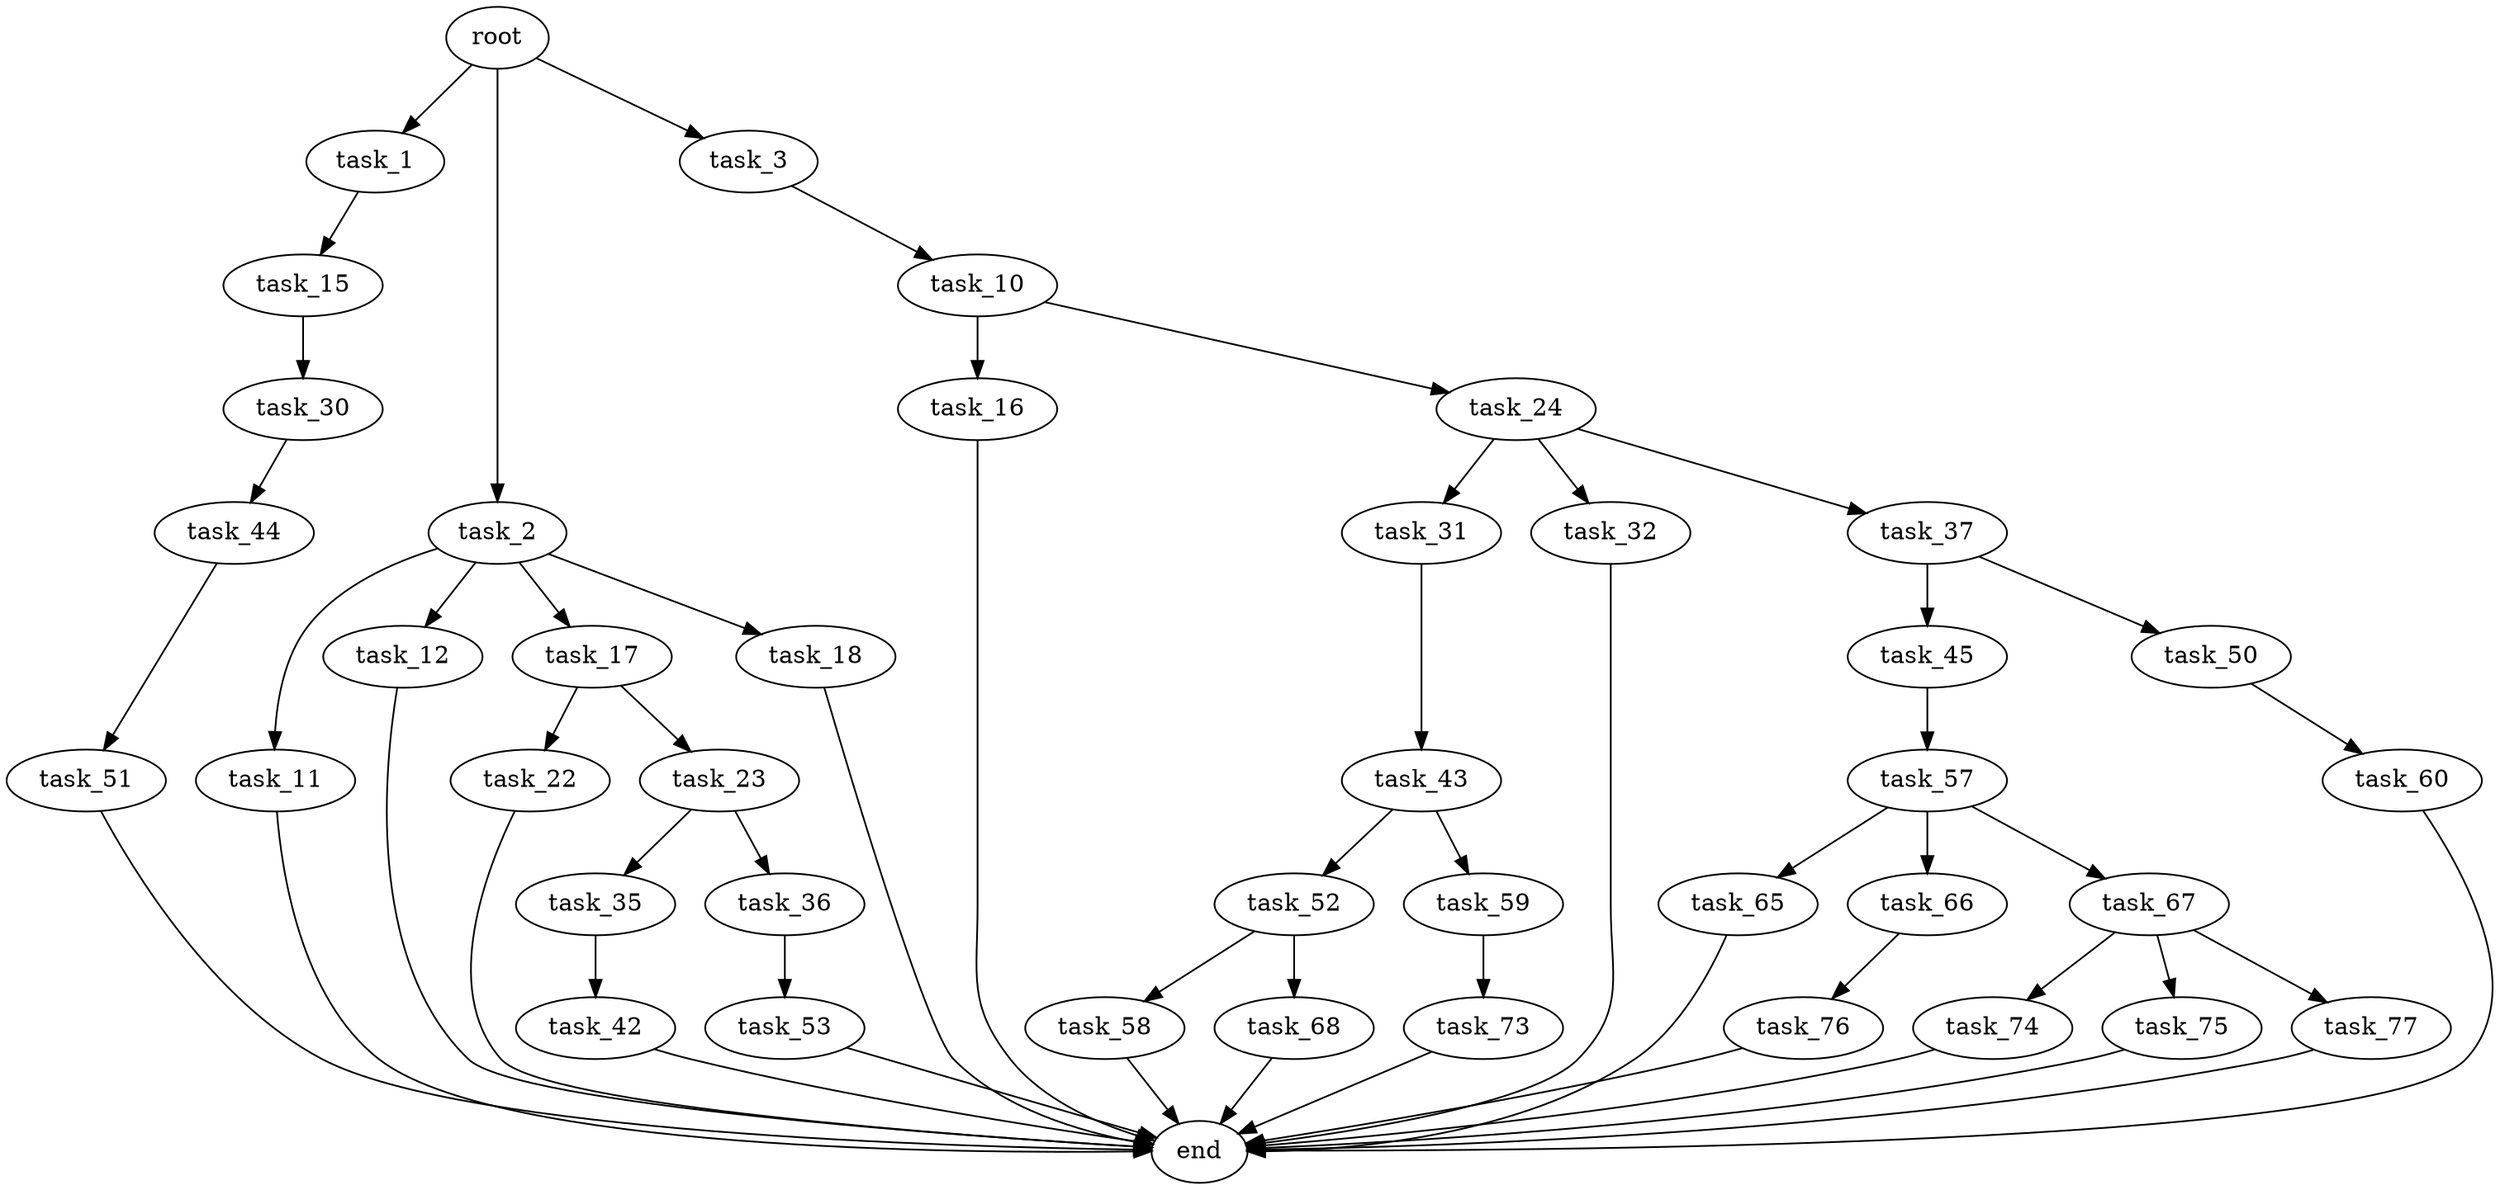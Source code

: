 digraph G {
  root [size="0.000000"];
  task_1 [size="19248941787.000000"];
  task_2 [size="68719476736.000000"];
  task_3 [size="134217728000.000000"];
  task_15 [size="7062736916.000000"];
  task_11 [size="231928233984.000000"];
  task_12 [size="10332015276.000000"];
  task_17 [size="68719476736.000000"];
  task_18 [size="934943549.000000"];
  task_10 [size="368293445632.000000"];
  task_16 [size="368293445632.000000"];
  task_24 [size="439187898946.000000"];
  end [size="0.000000"];
  task_30 [size="549755813888.000000"];
  task_22 [size="37753775892.000000"];
  task_23 [size="22376801402.000000"];
  task_35 [size="124185325710.000000"];
  task_36 [size="26295351956.000000"];
  task_31 [size="763433209916.000000"];
  task_32 [size="844935495690.000000"];
  task_37 [size="18177187323.000000"];
  task_44 [size="134217728000.000000"];
  task_43 [size="1322701977746.000000"];
  task_42 [size="232096728568.000000"];
  task_53 [size="1073741824000.000000"];
  task_45 [size="265198669318.000000"];
  task_50 [size="368293445632.000000"];
  task_52 [size="234992415170.000000"];
  task_59 [size="18905073762.000000"];
  task_51 [size="251898433759.000000"];
  task_57 [size="31088040129.000000"];
  task_60 [size="222827312448.000000"];
  task_58 [size="19712253082.000000"];
  task_68 [size="14595398708.000000"];
  task_65 [size="11140609299.000000"];
  task_66 [size="368293445632.000000"];
  task_67 [size="13742497850.000000"];
  task_73 [size="762140026971.000000"];
  task_76 [size="290943606844.000000"];
  task_74 [size="745940590408.000000"];
  task_75 [size="210307126996.000000"];
  task_77 [size="15091980319.000000"];

  root -> task_1 [size="1.000000"];
  root -> task_2 [size="1.000000"];
  root -> task_3 [size="1.000000"];
  task_1 -> task_15 [size="679477248.000000"];
  task_2 -> task_11 [size="134217728.000000"];
  task_2 -> task_12 [size="134217728.000000"];
  task_2 -> task_17 [size="134217728.000000"];
  task_2 -> task_18 [size="134217728.000000"];
  task_3 -> task_10 [size="209715200.000000"];
  task_15 -> task_30 [size="209715200.000000"];
  task_11 -> end [size="1.000000"];
  task_12 -> end [size="1.000000"];
  task_17 -> task_22 [size="134217728.000000"];
  task_17 -> task_23 [size="134217728.000000"];
  task_18 -> end [size="1.000000"];
  task_10 -> task_16 [size="411041792.000000"];
  task_10 -> task_24 [size="411041792.000000"];
  task_16 -> end [size="1.000000"];
  task_24 -> task_31 [size="679477248.000000"];
  task_24 -> task_32 [size="679477248.000000"];
  task_24 -> task_37 [size="679477248.000000"];
  task_30 -> task_44 [size="536870912.000000"];
  task_22 -> end [size="1.000000"];
  task_23 -> task_35 [size="536870912.000000"];
  task_23 -> task_36 [size="536870912.000000"];
  task_35 -> task_42 [size="301989888.000000"];
  task_36 -> task_53 [size="838860800.000000"];
  task_31 -> task_43 [size="536870912.000000"];
  task_32 -> end [size="1.000000"];
  task_37 -> task_45 [size="411041792.000000"];
  task_37 -> task_50 [size="411041792.000000"];
  task_44 -> task_51 [size="209715200.000000"];
  task_43 -> task_52 [size="838860800.000000"];
  task_43 -> task_59 [size="838860800.000000"];
  task_42 -> end [size="1.000000"];
  task_53 -> end [size="1.000000"];
  task_45 -> task_57 [size="838860800.000000"];
  task_50 -> task_60 [size="411041792.000000"];
  task_52 -> task_58 [size="209715200.000000"];
  task_52 -> task_68 [size="209715200.000000"];
  task_59 -> task_73 [size="301989888.000000"];
  task_51 -> end [size="1.000000"];
  task_57 -> task_65 [size="75497472.000000"];
  task_57 -> task_66 [size="75497472.000000"];
  task_57 -> task_67 [size="75497472.000000"];
  task_60 -> end [size="1.000000"];
  task_58 -> end [size="1.000000"];
  task_68 -> end [size="1.000000"];
  task_65 -> end [size="1.000000"];
  task_66 -> task_76 [size="411041792.000000"];
  task_67 -> task_74 [size="536870912.000000"];
  task_67 -> task_75 [size="536870912.000000"];
  task_67 -> task_77 [size="536870912.000000"];
  task_73 -> end [size="1.000000"];
  task_76 -> end [size="1.000000"];
  task_74 -> end [size="1.000000"];
  task_75 -> end [size="1.000000"];
  task_77 -> end [size="1.000000"];
}
